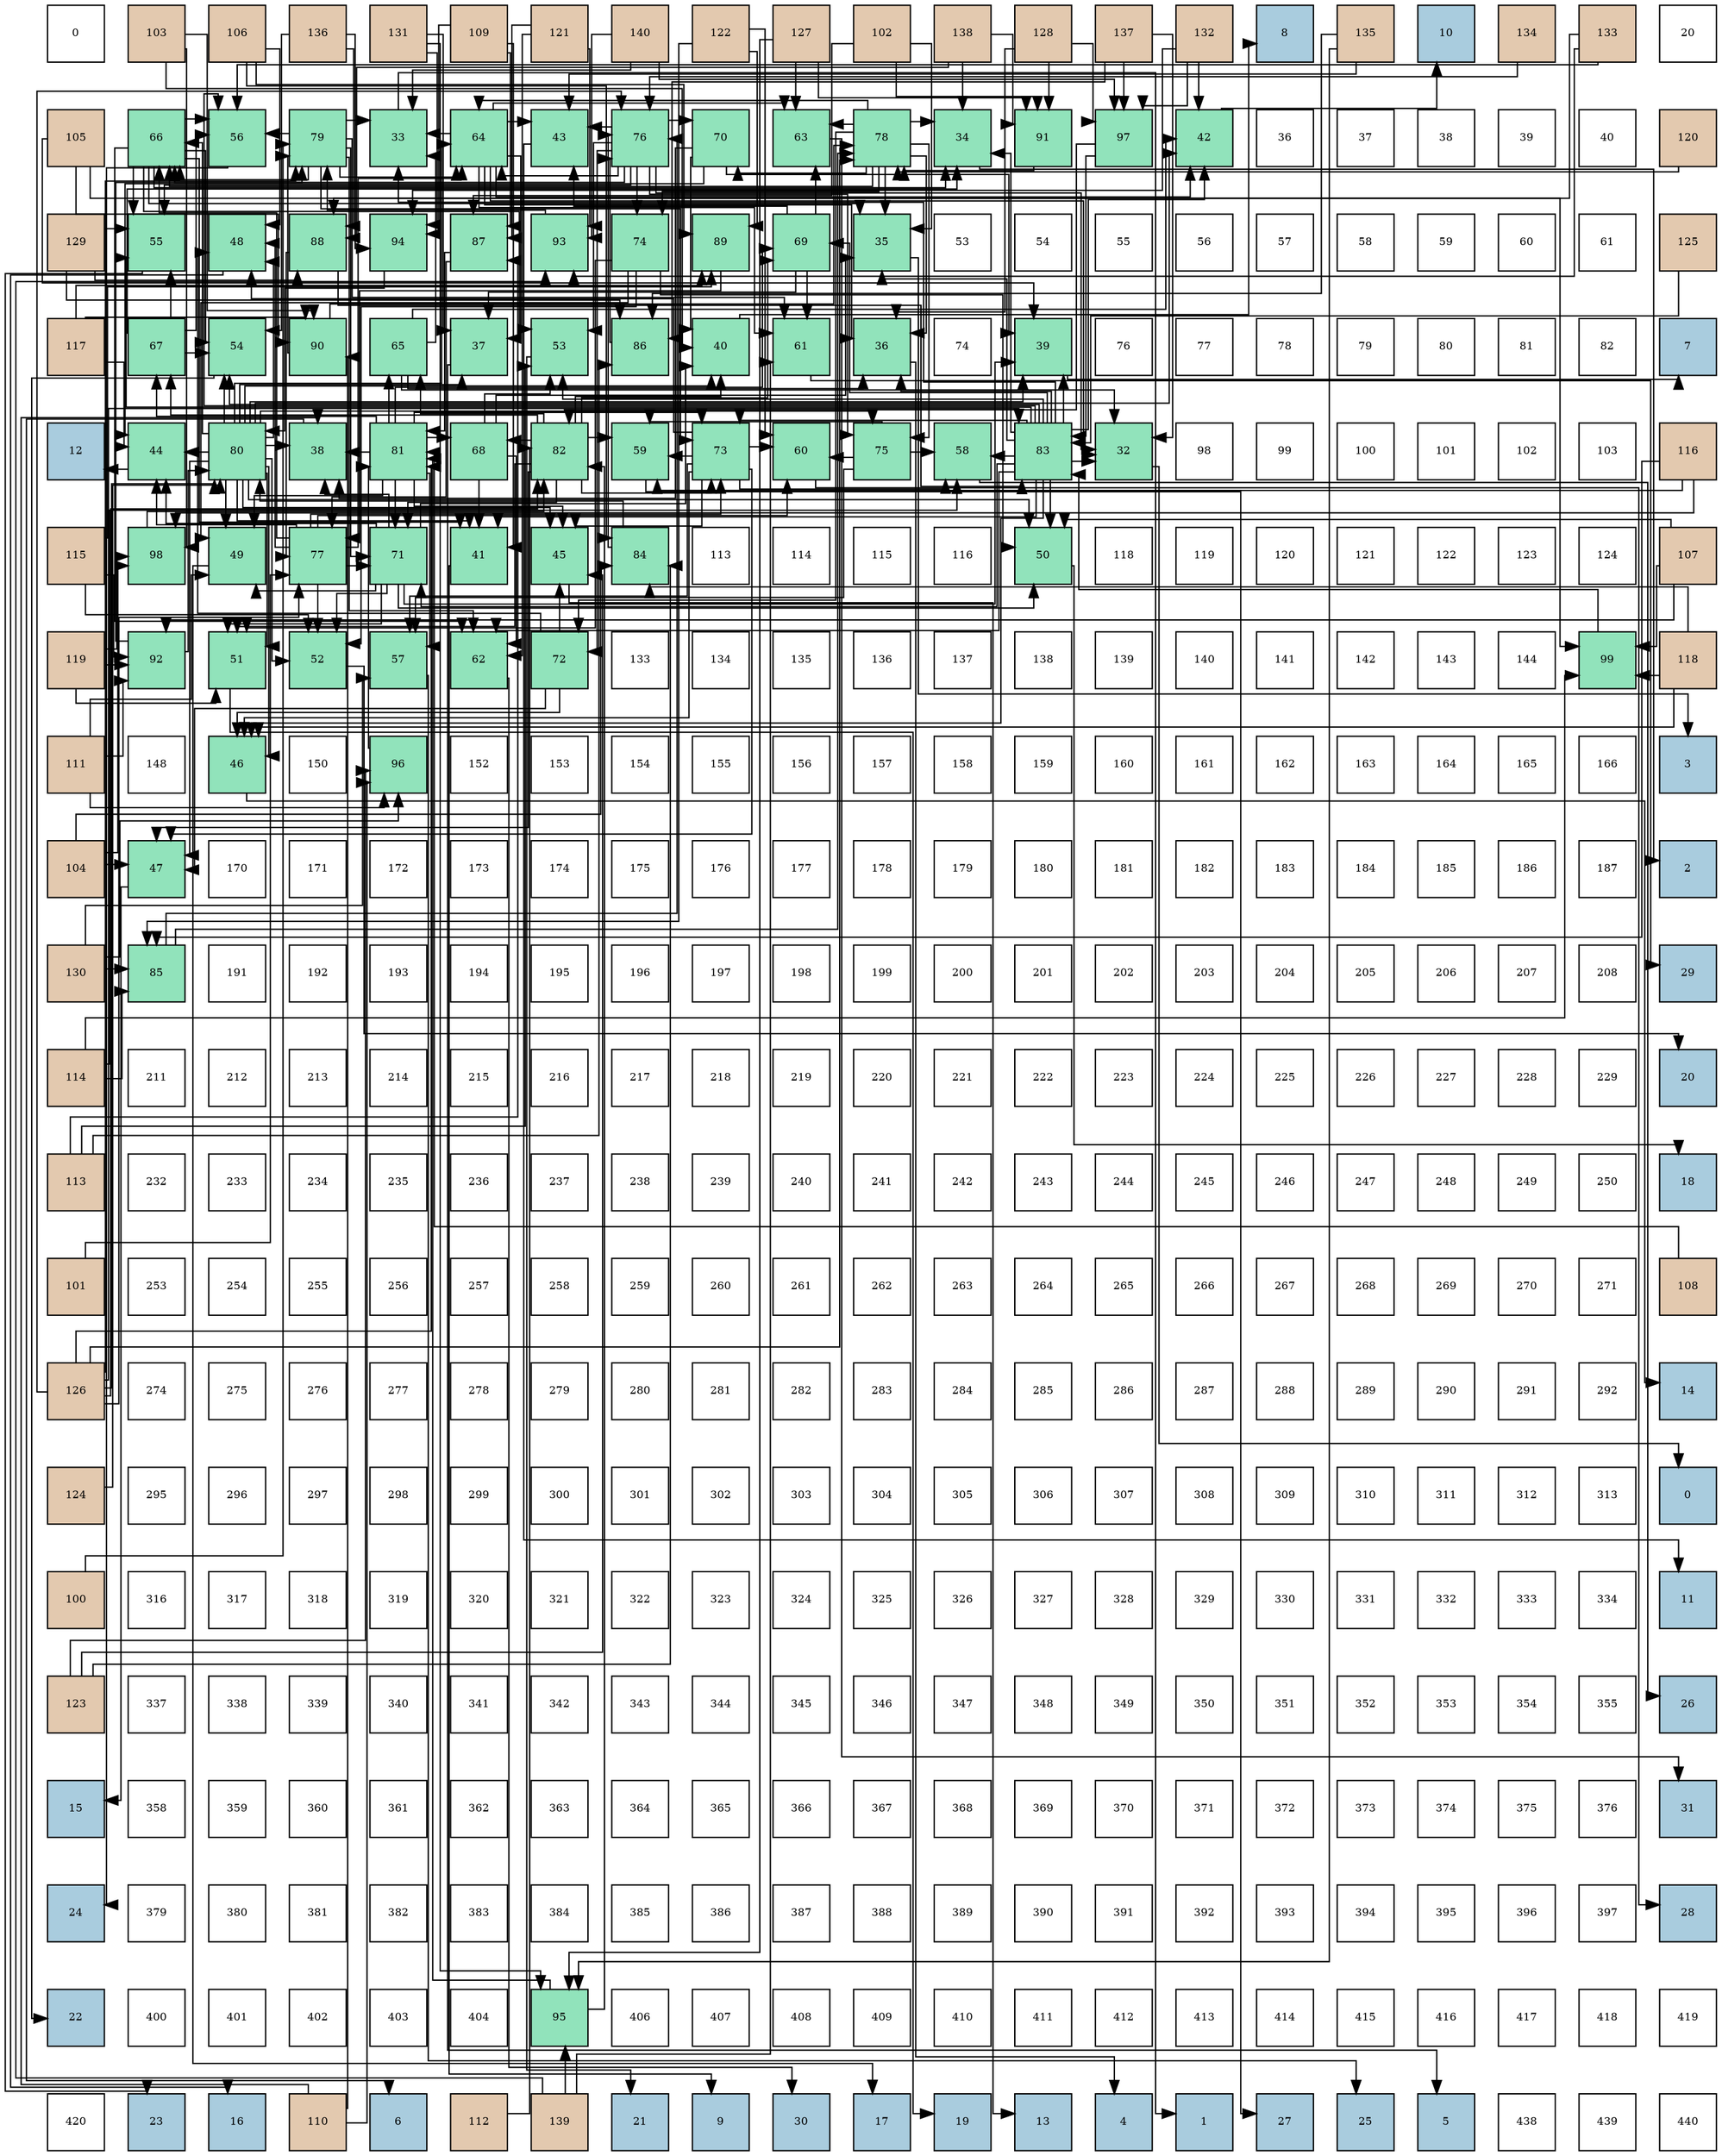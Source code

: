 digraph layout{
 rankdir=TB;
 splines=ortho;
 node [style=filled shape=square fixedsize=true width=0.6];
0[label="0", fontsize=8, fillcolor="#ffffff"];
1[label="103", fontsize=8, fillcolor="#e3c9af"];
2[label="106", fontsize=8, fillcolor="#e3c9af"];
3[label="136", fontsize=8, fillcolor="#e3c9af"];
4[label="131", fontsize=8, fillcolor="#e3c9af"];
5[label="109", fontsize=8, fillcolor="#e3c9af"];
6[label="121", fontsize=8, fillcolor="#e3c9af"];
7[label="140", fontsize=8, fillcolor="#e3c9af"];
8[label="122", fontsize=8, fillcolor="#e3c9af"];
9[label="127", fontsize=8, fillcolor="#e3c9af"];
10[label="102", fontsize=8, fillcolor="#e3c9af"];
11[label="138", fontsize=8, fillcolor="#e3c9af"];
12[label="128", fontsize=8, fillcolor="#e3c9af"];
13[label="137", fontsize=8, fillcolor="#e3c9af"];
14[label="132", fontsize=8, fillcolor="#e3c9af"];
15[label="8", fontsize=8, fillcolor="#a9ccde"];
16[label="135", fontsize=8, fillcolor="#e3c9af"];
17[label="10", fontsize=8, fillcolor="#a9ccde"];
18[label="134", fontsize=8, fillcolor="#e3c9af"];
19[label="133", fontsize=8, fillcolor="#e3c9af"];
20[label="20", fontsize=8, fillcolor="#ffffff"];
21[label="105", fontsize=8, fillcolor="#e3c9af"];
22[label="66", fontsize=8, fillcolor="#91e3bb"];
23[label="56", fontsize=8, fillcolor="#91e3bb"];
24[label="79", fontsize=8, fillcolor="#91e3bb"];
25[label="33", fontsize=8, fillcolor="#91e3bb"];
26[label="64", fontsize=8, fillcolor="#91e3bb"];
27[label="43", fontsize=8, fillcolor="#91e3bb"];
28[label="76", fontsize=8, fillcolor="#91e3bb"];
29[label="70", fontsize=8, fillcolor="#91e3bb"];
30[label="63", fontsize=8, fillcolor="#91e3bb"];
31[label="78", fontsize=8, fillcolor="#91e3bb"];
32[label="34", fontsize=8, fillcolor="#91e3bb"];
33[label="91", fontsize=8, fillcolor="#91e3bb"];
34[label="97", fontsize=8, fillcolor="#91e3bb"];
35[label="42", fontsize=8, fillcolor="#91e3bb"];
36[label="36", fontsize=8, fillcolor="#ffffff"];
37[label="37", fontsize=8, fillcolor="#ffffff"];
38[label="38", fontsize=8, fillcolor="#ffffff"];
39[label="39", fontsize=8, fillcolor="#ffffff"];
40[label="40", fontsize=8, fillcolor="#ffffff"];
41[label="120", fontsize=8, fillcolor="#e3c9af"];
42[label="129", fontsize=8, fillcolor="#e3c9af"];
43[label="55", fontsize=8, fillcolor="#91e3bb"];
44[label="48", fontsize=8, fillcolor="#91e3bb"];
45[label="88", fontsize=8, fillcolor="#91e3bb"];
46[label="94", fontsize=8, fillcolor="#91e3bb"];
47[label="87", fontsize=8, fillcolor="#91e3bb"];
48[label="93", fontsize=8, fillcolor="#91e3bb"];
49[label="74", fontsize=8, fillcolor="#91e3bb"];
50[label="89", fontsize=8, fillcolor="#91e3bb"];
51[label="69", fontsize=8, fillcolor="#91e3bb"];
52[label="35", fontsize=8, fillcolor="#91e3bb"];
53[label="53", fontsize=8, fillcolor="#ffffff"];
54[label="54", fontsize=8, fillcolor="#ffffff"];
55[label="55", fontsize=8, fillcolor="#ffffff"];
56[label="56", fontsize=8, fillcolor="#ffffff"];
57[label="57", fontsize=8, fillcolor="#ffffff"];
58[label="58", fontsize=8, fillcolor="#ffffff"];
59[label="59", fontsize=8, fillcolor="#ffffff"];
60[label="60", fontsize=8, fillcolor="#ffffff"];
61[label="61", fontsize=8, fillcolor="#ffffff"];
62[label="125", fontsize=8, fillcolor="#e3c9af"];
63[label="117", fontsize=8, fillcolor="#e3c9af"];
64[label="67", fontsize=8, fillcolor="#91e3bb"];
65[label="54", fontsize=8, fillcolor="#91e3bb"];
66[label="90", fontsize=8, fillcolor="#91e3bb"];
67[label="65", fontsize=8, fillcolor="#91e3bb"];
68[label="37", fontsize=8, fillcolor="#91e3bb"];
69[label="53", fontsize=8, fillcolor="#91e3bb"];
70[label="86", fontsize=8, fillcolor="#91e3bb"];
71[label="40", fontsize=8, fillcolor="#91e3bb"];
72[label="61", fontsize=8, fillcolor="#91e3bb"];
73[label="36", fontsize=8, fillcolor="#91e3bb"];
74[label="74", fontsize=8, fillcolor="#ffffff"];
75[label="39", fontsize=8, fillcolor="#91e3bb"];
76[label="76", fontsize=8, fillcolor="#ffffff"];
77[label="77", fontsize=8, fillcolor="#ffffff"];
78[label="78", fontsize=8, fillcolor="#ffffff"];
79[label="79", fontsize=8, fillcolor="#ffffff"];
80[label="80", fontsize=8, fillcolor="#ffffff"];
81[label="81", fontsize=8, fillcolor="#ffffff"];
82[label="82", fontsize=8, fillcolor="#ffffff"];
83[label="7", fontsize=8, fillcolor="#a9ccde"];
84[label="12", fontsize=8, fillcolor="#a9ccde"];
85[label="44", fontsize=8, fillcolor="#91e3bb"];
86[label="80", fontsize=8, fillcolor="#91e3bb"];
87[label="38", fontsize=8, fillcolor="#91e3bb"];
88[label="81", fontsize=8, fillcolor="#91e3bb"];
89[label="68", fontsize=8, fillcolor="#91e3bb"];
90[label="82", fontsize=8, fillcolor="#91e3bb"];
91[label="59", fontsize=8, fillcolor="#91e3bb"];
92[label="73", fontsize=8, fillcolor="#91e3bb"];
93[label="60", fontsize=8, fillcolor="#91e3bb"];
94[label="75", fontsize=8, fillcolor="#91e3bb"];
95[label="58", fontsize=8, fillcolor="#91e3bb"];
96[label="83", fontsize=8, fillcolor="#91e3bb"];
97[label="32", fontsize=8, fillcolor="#91e3bb"];
98[label="98", fontsize=8, fillcolor="#ffffff"];
99[label="99", fontsize=8, fillcolor="#ffffff"];
100[label="100", fontsize=8, fillcolor="#ffffff"];
101[label="101", fontsize=8, fillcolor="#ffffff"];
102[label="102", fontsize=8, fillcolor="#ffffff"];
103[label="103", fontsize=8, fillcolor="#ffffff"];
104[label="116", fontsize=8, fillcolor="#e3c9af"];
105[label="115", fontsize=8, fillcolor="#e3c9af"];
106[label="98", fontsize=8, fillcolor="#91e3bb"];
107[label="49", fontsize=8, fillcolor="#91e3bb"];
108[label="77", fontsize=8, fillcolor="#91e3bb"];
109[label="71", fontsize=8, fillcolor="#91e3bb"];
110[label="41", fontsize=8, fillcolor="#91e3bb"];
111[label="45", fontsize=8, fillcolor="#91e3bb"];
112[label="84", fontsize=8, fillcolor="#91e3bb"];
113[label="113", fontsize=8, fillcolor="#ffffff"];
114[label="114", fontsize=8, fillcolor="#ffffff"];
115[label="115", fontsize=8, fillcolor="#ffffff"];
116[label="116", fontsize=8, fillcolor="#ffffff"];
117[label="50", fontsize=8, fillcolor="#91e3bb"];
118[label="118", fontsize=8, fillcolor="#ffffff"];
119[label="119", fontsize=8, fillcolor="#ffffff"];
120[label="120", fontsize=8, fillcolor="#ffffff"];
121[label="121", fontsize=8, fillcolor="#ffffff"];
122[label="122", fontsize=8, fillcolor="#ffffff"];
123[label="123", fontsize=8, fillcolor="#ffffff"];
124[label="124", fontsize=8, fillcolor="#ffffff"];
125[label="107", fontsize=8, fillcolor="#e3c9af"];
126[label="119", fontsize=8, fillcolor="#e3c9af"];
127[label="92", fontsize=8, fillcolor="#91e3bb"];
128[label="51", fontsize=8, fillcolor="#91e3bb"];
129[label="52", fontsize=8, fillcolor="#91e3bb"];
130[label="57", fontsize=8, fillcolor="#91e3bb"];
131[label="62", fontsize=8, fillcolor="#91e3bb"];
132[label="72", fontsize=8, fillcolor="#91e3bb"];
133[label="133", fontsize=8, fillcolor="#ffffff"];
134[label="134", fontsize=8, fillcolor="#ffffff"];
135[label="135", fontsize=8, fillcolor="#ffffff"];
136[label="136", fontsize=8, fillcolor="#ffffff"];
137[label="137", fontsize=8, fillcolor="#ffffff"];
138[label="138", fontsize=8, fillcolor="#ffffff"];
139[label="139", fontsize=8, fillcolor="#ffffff"];
140[label="140", fontsize=8, fillcolor="#ffffff"];
141[label="141", fontsize=8, fillcolor="#ffffff"];
142[label="142", fontsize=8, fillcolor="#ffffff"];
143[label="143", fontsize=8, fillcolor="#ffffff"];
144[label="144", fontsize=8, fillcolor="#ffffff"];
145[label="99", fontsize=8, fillcolor="#91e3bb"];
146[label="118", fontsize=8, fillcolor="#e3c9af"];
147[label="111", fontsize=8, fillcolor="#e3c9af"];
148[label="148", fontsize=8, fillcolor="#ffffff"];
149[label="46", fontsize=8, fillcolor="#91e3bb"];
150[label="150", fontsize=8, fillcolor="#ffffff"];
151[label="96", fontsize=8, fillcolor="#91e3bb"];
152[label="152", fontsize=8, fillcolor="#ffffff"];
153[label="153", fontsize=8, fillcolor="#ffffff"];
154[label="154", fontsize=8, fillcolor="#ffffff"];
155[label="155", fontsize=8, fillcolor="#ffffff"];
156[label="156", fontsize=8, fillcolor="#ffffff"];
157[label="157", fontsize=8, fillcolor="#ffffff"];
158[label="158", fontsize=8, fillcolor="#ffffff"];
159[label="159", fontsize=8, fillcolor="#ffffff"];
160[label="160", fontsize=8, fillcolor="#ffffff"];
161[label="161", fontsize=8, fillcolor="#ffffff"];
162[label="162", fontsize=8, fillcolor="#ffffff"];
163[label="163", fontsize=8, fillcolor="#ffffff"];
164[label="164", fontsize=8, fillcolor="#ffffff"];
165[label="165", fontsize=8, fillcolor="#ffffff"];
166[label="166", fontsize=8, fillcolor="#ffffff"];
167[label="3", fontsize=8, fillcolor="#a9ccde"];
168[label="104", fontsize=8, fillcolor="#e3c9af"];
169[label="47", fontsize=8, fillcolor="#91e3bb"];
170[label="170", fontsize=8, fillcolor="#ffffff"];
171[label="171", fontsize=8, fillcolor="#ffffff"];
172[label="172", fontsize=8, fillcolor="#ffffff"];
173[label="173", fontsize=8, fillcolor="#ffffff"];
174[label="174", fontsize=8, fillcolor="#ffffff"];
175[label="175", fontsize=8, fillcolor="#ffffff"];
176[label="176", fontsize=8, fillcolor="#ffffff"];
177[label="177", fontsize=8, fillcolor="#ffffff"];
178[label="178", fontsize=8, fillcolor="#ffffff"];
179[label="179", fontsize=8, fillcolor="#ffffff"];
180[label="180", fontsize=8, fillcolor="#ffffff"];
181[label="181", fontsize=8, fillcolor="#ffffff"];
182[label="182", fontsize=8, fillcolor="#ffffff"];
183[label="183", fontsize=8, fillcolor="#ffffff"];
184[label="184", fontsize=8, fillcolor="#ffffff"];
185[label="185", fontsize=8, fillcolor="#ffffff"];
186[label="186", fontsize=8, fillcolor="#ffffff"];
187[label="187", fontsize=8, fillcolor="#ffffff"];
188[label="2", fontsize=8, fillcolor="#a9ccde"];
189[label="130", fontsize=8, fillcolor="#e3c9af"];
190[label="85", fontsize=8, fillcolor="#91e3bb"];
191[label="191", fontsize=8, fillcolor="#ffffff"];
192[label="192", fontsize=8, fillcolor="#ffffff"];
193[label="193", fontsize=8, fillcolor="#ffffff"];
194[label="194", fontsize=8, fillcolor="#ffffff"];
195[label="195", fontsize=8, fillcolor="#ffffff"];
196[label="196", fontsize=8, fillcolor="#ffffff"];
197[label="197", fontsize=8, fillcolor="#ffffff"];
198[label="198", fontsize=8, fillcolor="#ffffff"];
199[label="199", fontsize=8, fillcolor="#ffffff"];
200[label="200", fontsize=8, fillcolor="#ffffff"];
201[label="201", fontsize=8, fillcolor="#ffffff"];
202[label="202", fontsize=8, fillcolor="#ffffff"];
203[label="203", fontsize=8, fillcolor="#ffffff"];
204[label="204", fontsize=8, fillcolor="#ffffff"];
205[label="205", fontsize=8, fillcolor="#ffffff"];
206[label="206", fontsize=8, fillcolor="#ffffff"];
207[label="207", fontsize=8, fillcolor="#ffffff"];
208[label="208", fontsize=8, fillcolor="#ffffff"];
209[label="29", fontsize=8, fillcolor="#a9ccde"];
210[label="114", fontsize=8, fillcolor="#e3c9af"];
211[label="211", fontsize=8, fillcolor="#ffffff"];
212[label="212", fontsize=8, fillcolor="#ffffff"];
213[label="213", fontsize=8, fillcolor="#ffffff"];
214[label="214", fontsize=8, fillcolor="#ffffff"];
215[label="215", fontsize=8, fillcolor="#ffffff"];
216[label="216", fontsize=8, fillcolor="#ffffff"];
217[label="217", fontsize=8, fillcolor="#ffffff"];
218[label="218", fontsize=8, fillcolor="#ffffff"];
219[label="219", fontsize=8, fillcolor="#ffffff"];
220[label="220", fontsize=8, fillcolor="#ffffff"];
221[label="221", fontsize=8, fillcolor="#ffffff"];
222[label="222", fontsize=8, fillcolor="#ffffff"];
223[label="223", fontsize=8, fillcolor="#ffffff"];
224[label="224", fontsize=8, fillcolor="#ffffff"];
225[label="225", fontsize=8, fillcolor="#ffffff"];
226[label="226", fontsize=8, fillcolor="#ffffff"];
227[label="227", fontsize=8, fillcolor="#ffffff"];
228[label="228", fontsize=8, fillcolor="#ffffff"];
229[label="229", fontsize=8, fillcolor="#ffffff"];
230[label="20", fontsize=8, fillcolor="#a9ccde"];
231[label="113", fontsize=8, fillcolor="#e3c9af"];
232[label="232", fontsize=8, fillcolor="#ffffff"];
233[label="233", fontsize=8, fillcolor="#ffffff"];
234[label="234", fontsize=8, fillcolor="#ffffff"];
235[label="235", fontsize=8, fillcolor="#ffffff"];
236[label="236", fontsize=8, fillcolor="#ffffff"];
237[label="237", fontsize=8, fillcolor="#ffffff"];
238[label="238", fontsize=8, fillcolor="#ffffff"];
239[label="239", fontsize=8, fillcolor="#ffffff"];
240[label="240", fontsize=8, fillcolor="#ffffff"];
241[label="241", fontsize=8, fillcolor="#ffffff"];
242[label="242", fontsize=8, fillcolor="#ffffff"];
243[label="243", fontsize=8, fillcolor="#ffffff"];
244[label="244", fontsize=8, fillcolor="#ffffff"];
245[label="245", fontsize=8, fillcolor="#ffffff"];
246[label="246", fontsize=8, fillcolor="#ffffff"];
247[label="247", fontsize=8, fillcolor="#ffffff"];
248[label="248", fontsize=8, fillcolor="#ffffff"];
249[label="249", fontsize=8, fillcolor="#ffffff"];
250[label="250", fontsize=8, fillcolor="#ffffff"];
251[label="18", fontsize=8, fillcolor="#a9ccde"];
252[label="101", fontsize=8, fillcolor="#e3c9af"];
253[label="253", fontsize=8, fillcolor="#ffffff"];
254[label="254", fontsize=8, fillcolor="#ffffff"];
255[label="255", fontsize=8, fillcolor="#ffffff"];
256[label="256", fontsize=8, fillcolor="#ffffff"];
257[label="257", fontsize=8, fillcolor="#ffffff"];
258[label="258", fontsize=8, fillcolor="#ffffff"];
259[label="259", fontsize=8, fillcolor="#ffffff"];
260[label="260", fontsize=8, fillcolor="#ffffff"];
261[label="261", fontsize=8, fillcolor="#ffffff"];
262[label="262", fontsize=8, fillcolor="#ffffff"];
263[label="263", fontsize=8, fillcolor="#ffffff"];
264[label="264", fontsize=8, fillcolor="#ffffff"];
265[label="265", fontsize=8, fillcolor="#ffffff"];
266[label="266", fontsize=8, fillcolor="#ffffff"];
267[label="267", fontsize=8, fillcolor="#ffffff"];
268[label="268", fontsize=8, fillcolor="#ffffff"];
269[label="269", fontsize=8, fillcolor="#ffffff"];
270[label="270", fontsize=8, fillcolor="#ffffff"];
271[label="271", fontsize=8, fillcolor="#ffffff"];
272[label="108", fontsize=8, fillcolor="#e3c9af"];
273[label="126", fontsize=8, fillcolor="#e3c9af"];
274[label="274", fontsize=8, fillcolor="#ffffff"];
275[label="275", fontsize=8, fillcolor="#ffffff"];
276[label="276", fontsize=8, fillcolor="#ffffff"];
277[label="277", fontsize=8, fillcolor="#ffffff"];
278[label="278", fontsize=8, fillcolor="#ffffff"];
279[label="279", fontsize=8, fillcolor="#ffffff"];
280[label="280", fontsize=8, fillcolor="#ffffff"];
281[label="281", fontsize=8, fillcolor="#ffffff"];
282[label="282", fontsize=8, fillcolor="#ffffff"];
283[label="283", fontsize=8, fillcolor="#ffffff"];
284[label="284", fontsize=8, fillcolor="#ffffff"];
285[label="285", fontsize=8, fillcolor="#ffffff"];
286[label="286", fontsize=8, fillcolor="#ffffff"];
287[label="287", fontsize=8, fillcolor="#ffffff"];
288[label="288", fontsize=8, fillcolor="#ffffff"];
289[label="289", fontsize=8, fillcolor="#ffffff"];
290[label="290", fontsize=8, fillcolor="#ffffff"];
291[label="291", fontsize=8, fillcolor="#ffffff"];
292[label="292", fontsize=8, fillcolor="#ffffff"];
293[label="14", fontsize=8, fillcolor="#a9ccde"];
294[label="124", fontsize=8, fillcolor="#e3c9af"];
295[label="295", fontsize=8, fillcolor="#ffffff"];
296[label="296", fontsize=8, fillcolor="#ffffff"];
297[label="297", fontsize=8, fillcolor="#ffffff"];
298[label="298", fontsize=8, fillcolor="#ffffff"];
299[label="299", fontsize=8, fillcolor="#ffffff"];
300[label="300", fontsize=8, fillcolor="#ffffff"];
301[label="301", fontsize=8, fillcolor="#ffffff"];
302[label="302", fontsize=8, fillcolor="#ffffff"];
303[label="303", fontsize=8, fillcolor="#ffffff"];
304[label="304", fontsize=8, fillcolor="#ffffff"];
305[label="305", fontsize=8, fillcolor="#ffffff"];
306[label="306", fontsize=8, fillcolor="#ffffff"];
307[label="307", fontsize=8, fillcolor="#ffffff"];
308[label="308", fontsize=8, fillcolor="#ffffff"];
309[label="309", fontsize=8, fillcolor="#ffffff"];
310[label="310", fontsize=8, fillcolor="#ffffff"];
311[label="311", fontsize=8, fillcolor="#ffffff"];
312[label="312", fontsize=8, fillcolor="#ffffff"];
313[label="313", fontsize=8, fillcolor="#ffffff"];
314[label="0", fontsize=8, fillcolor="#a9ccde"];
315[label="100", fontsize=8, fillcolor="#e3c9af"];
316[label="316", fontsize=8, fillcolor="#ffffff"];
317[label="317", fontsize=8, fillcolor="#ffffff"];
318[label="318", fontsize=8, fillcolor="#ffffff"];
319[label="319", fontsize=8, fillcolor="#ffffff"];
320[label="320", fontsize=8, fillcolor="#ffffff"];
321[label="321", fontsize=8, fillcolor="#ffffff"];
322[label="322", fontsize=8, fillcolor="#ffffff"];
323[label="323", fontsize=8, fillcolor="#ffffff"];
324[label="324", fontsize=8, fillcolor="#ffffff"];
325[label="325", fontsize=8, fillcolor="#ffffff"];
326[label="326", fontsize=8, fillcolor="#ffffff"];
327[label="327", fontsize=8, fillcolor="#ffffff"];
328[label="328", fontsize=8, fillcolor="#ffffff"];
329[label="329", fontsize=8, fillcolor="#ffffff"];
330[label="330", fontsize=8, fillcolor="#ffffff"];
331[label="331", fontsize=8, fillcolor="#ffffff"];
332[label="332", fontsize=8, fillcolor="#ffffff"];
333[label="333", fontsize=8, fillcolor="#ffffff"];
334[label="334", fontsize=8, fillcolor="#ffffff"];
335[label="11", fontsize=8, fillcolor="#a9ccde"];
336[label="123", fontsize=8, fillcolor="#e3c9af"];
337[label="337", fontsize=8, fillcolor="#ffffff"];
338[label="338", fontsize=8, fillcolor="#ffffff"];
339[label="339", fontsize=8, fillcolor="#ffffff"];
340[label="340", fontsize=8, fillcolor="#ffffff"];
341[label="341", fontsize=8, fillcolor="#ffffff"];
342[label="342", fontsize=8, fillcolor="#ffffff"];
343[label="343", fontsize=8, fillcolor="#ffffff"];
344[label="344", fontsize=8, fillcolor="#ffffff"];
345[label="345", fontsize=8, fillcolor="#ffffff"];
346[label="346", fontsize=8, fillcolor="#ffffff"];
347[label="347", fontsize=8, fillcolor="#ffffff"];
348[label="348", fontsize=8, fillcolor="#ffffff"];
349[label="349", fontsize=8, fillcolor="#ffffff"];
350[label="350", fontsize=8, fillcolor="#ffffff"];
351[label="351", fontsize=8, fillcolor="#ffffff"];
352[label="352", fontsize=8, fillcolor="#ffffff"];
353[label="353", fontsize=8, fillcolor="#ffffff"];
354[label="354", fontsize=8, fillcolor="#ffffff"];
355[label="355", fontsize=8, fillcolor="#ffffff"];
356[label="26", fontsize=8, fillcolor="#a9ccde"];
357[label="15", fontsize=8, fillcolor="#a9ccde"];
358[label="358", fontsize=8, fillcolor="#ffffff"];
359[label="359", fontsize=8, fillcolor="#ffffff"];
360[label="360", fontsize=8, fillcolor="#ffffff"];
361[label="361", fontsize=8, fillcolor="#ffffff"];
362[label="362", fontsize=8, fillcolor="#ffffff"];
363[label="363", fontsize=8, fillcolor="#ffffff"];
364[label="364", fontsize=8, fillcolor="#ffffff"];
365[label="365", fontsize=8, fillcolor="#ffffff"];
366[label="366", fontsize=8, fillcolor="#ffffff"];
367[label="367", fontsize=8, fillcolor="#ffffff"];
368[label="368", fontsize=8, fillcolor="#ffffff"];
369[label="369", fontsize=8, fillcolor="#ffffff"];
370[label="370", fontsize=8, fillcolor="#ffffff"];
371[label="371", fontsize=8, fillcolor="#ffffff"];
372[label="372", fontsize=8, fillcolor="#ffffff"];
373[label="373", fontsize=8, fillcolor="#ffffff"];
374[label="374", fontsize=8, fillcolor="#ffffff"];
375[label="375", fontsize=8, fillcolor="#ffffff"];
376[label="376", fontsize=8, fillcolor="#ffffff"];
377[label="31", fontsize=8, fillcolor="#a9ccde"];
378[label="24", fontsize=8, fillcolor="#a9ccde"];
379[label="379", fontsize=8, fillcolor="#ffffff"];
380[label="380", fontsize=8, fillcolor="#ffffff"];
381[label="381", fontsize=8, fillcolor="#ffffff"];
382[label="382", fontsize=8, fillcolor="#ffffff"];
383[label="383", fontsize=8, fillcolor="#ffffff"];
384[label="384", fontsize=8, fillcolor="#ffffff"];
385[label="385", fontsize=8, fillcolor="#ffffff"];
386[label="386", fontsize=8, fillcolor="#ffffff"];
387[label="387", fontsize=8, fillcolor="#ffffff"];
388[label="388", fontsize=8, fillcolor="#ffffff"];
389[label="389", fontsize=8, fillcolor="#ffffff"];
390[label="390", fontsize=8, fillcolor="#ffffff"];
391[label="391", fontsize=8, fillcolor="#ffffff"];
392[label="392", fontsize=8, fillcolor="#ffffff"];
393[label="393", fontsize=8, fillcolor="#ffffff"];
394[label="394", fontsize=8, fillcolor="#ffffff"];
395[label="395", fontsize=8, fillcolor="#ffffff"];
396[label="396", fontsize=8, fillcolor="#ffffff"];
397[label="397", fontsize=8, fillcolor="#ffffff"];
398[label="28", fontsize=8, fillcolor="#a9ccde"];
399[label="22", fontsize=8, fillcolor="#a9ccde"];
400[label="400", fontsize=8, fillcolor="#ffffff"];
401[label="401", fontsize=8, fillcolor="#ffffff"];
402[label="402", fontsize=8, fillcolor="#ffffff"];
403[label="403", fontsize=8, fillcolor="#ffffff"];
404[label="404", fontsize=8, fillcolor="#ffffff"];
405[label="95", fontsize=8, fillcolor="#91e3bb"];
406[label="406", fontsize=8, fillcolor="#ffffff"];
407[label="407", fontsize=8, fillcolor="#ffffff"];
408[label="408", fontsize=8, fillcolor="#ffffff"];
409[label="409", fontsize=8, fillcolor="#ffffff"];
410[label="410", fontsize=8, fillcolor="#ffffff"];
411[label="411", fontsize=8, fillcolor="#ffffff"];
412[label="412", fontsize=8, fillcolor="#ffffff"];
413[label="413", fontsize=8, fillcolor="#ffffff"];
414[label="414", fontsize=8, fillcolor="#ffffff"];
415[label="415", fontsize=8, fillcolor="#ffffff"];
416[label="416", fontsize=8, fillcolor="#ffffff"];
417[label="417", fontsize=8, fillcolor="#ffffff"];
418[label="418", fontsize=8, fillcolor="#ffffff"];
419[label="419", fontsize=8, fillcolor="#ffffff"];
420[label="420", fontsize=8, fillcolor="#ffffff"];
421[label="23", fontsize=8, fillcolor="#a9ccde"];
422[label="16", fontsize=8, fillcolor="#a9ccde"];
423[label="110", fontsize=8, fillcolor="#e3c9af"];
424[label="6", fontsize=8, fillcolor="#a9ccde"];
425[label="112", fontsize=8, fillcolor="#e3c9af"];
426[label="139", fontsize=8, fillcolor="#e3c9af"];
427[label="21", fontsize=8, fillcolor="#a9ccde"];
428[label="9", fontsize=8, fillcolor="#a9ccde"];
429[label="30", fontsize=8, fillcolor="#a9ccde"];
430[label="17", fontsize=8, fillcolor="#a9ccde"];
431[label="19", fontsize=8, fillcolor="#a9ccde"];
432[label="13", fontsize=8, fillcolor="#a9ccde"];
433[label="4", fontsize=8, fillcolor="#a9ccde"];
434[label="1", fontsize=8, fillcolor="#a9ccde"];
435[label="27", fontsize=8, fillcolor="#a9ccde"];
436[label="25", fontsize=8, fillcolor="#a9ccde"];
437[label="5", fontsize=8, fillcolor="#a9ccde"];
438[label="438", fontsize=8, fillcolor="#ffffff"];
439[label="439", fontsize=8, fillcolor="#ffffff"];
440[label="440", fontsize=8, fillcolor="#ffffff"];
edge [constraint=false, style=vis];97 -> 314;
25 -> 434;
32 -> 188;
52 -> 167;
73 -> 433;
68 -> 437;
87 -> 424;
75 -> 83;
71 -> 15;
110 -> 428;
35 -> 17;
27 -> 335;
85 -> 84;
111 -> 432;
149 -> 293;
169 -> 357;
44 -> 422;
107 -> 430;
117 -> 251;
128 -> 431;
129 -> 230;
69 -> 427;
65 -> 399;
43 -> 421;
23 -> 378;
130 -> 436;
95 -> 356;
91 -> 435;
93 -> 398;
72 -> 209;
131 -> 429;
30 -> 377;
26 -> 97;
26 -> 25;
26 -> 73;
26 -> 68;
26 -> 35;
26 -> 27;
26 -> 72;
26 -> 30;
67 -> 97;
67 -> 25;
67 -> 73;
67 -> 35;
22 -> 32;
22 -> 52;
22 -> 110;
22 -> 69;
22 -> 65;
22 -> 43;
22 -> 23;
22 -> 131;
64 -> 32;
64 -> 65;
64 -> 43;
64 -> 23;
89 -> 52;
89 -> 110;
89 -> 69;
89 -> 131;
51 -> 68;
51 -> 27;
51 -> 72;
51 -> 30;
29 -> 87;
29 -> 75;
29 -> 71;
29 -> 85;
109 -> 87;
109 -> 75;
109 -> 71;
109 -> 85;
109 -> 107;
109 -> 117;
109 -> 128;
109 -> 129;
132 -> 111;
132 -> 149;
132 -> 169;
132 -> 44;
92 -> 111;
92 -> 149;
92 -> 169;
92 -> 44;
92 -> 130;
92 -> 95;
92 -> 91;
92 -> 93;
49 -> 107;
49 -> 117;
49 -> 128;
49 -> 129;
94 -> 130;
94 -> 95;
94 -> 91;
94 -> 93;
28 -> 97;
28 -> 27;
28 -> 69;
28 -> 43;
28 -> 26;
28 -> 22;
28 -> 29;
28 -> 132;
28 -> 49;
28 -> 94;
108 -> 85;
108 -> 44;
108 -> 129;
108 -> 93;
108 -> 26;
108 -> 22;
108 -> 109;
108 -> 92;
31 -> 32;
31 -> 52;
31 -> 73;
31 -> 30;
31 -> 26;
31 -> 22;
31 -> 29;
31 -> 132;
31 -> 49;
31 -> 94;
24 -> 25;
24 -> 23;
24 -> 72;
24 -> 131;
24 -> 26;
24 -> 22;
24 -> 109;
24 -> 92;
86 -> 68;
86 -> 87;
86 -> 75;
86 -> 71;
86 -> 110;
86 -> 35;
86 -> 85;
86 -> 111;
86 -> 149;
86 -> 169;
86 -> 44;
86 -> 107;
86 -> 117;
86 -> 128;
86 -> 129;
86 -> 65;
86 -> 26;
86 -> 22;
86 -> 94;
88 -> 87;
88 -> 111;
88 -> 107;
88 -> 130;
88 -> 67;
88 -> 64;
88 -> 89;
88 -> 51;
88 -> 109;
88 -> 92;
90 -> 71;
90 -> 169;
90 -> 128;
90 -> 91;
90 -> 67;
90 -> 64;
90 -> 89;
90 -> 51;
90 -> 109;
90 -> 92;
96 -> 97;
96 -> 25;
96 -> 32;
96 -> 52;
96 -> 73;
96 -> 75;
96 -> 110;
96 -> 35;
96 -> 149;
96 -> 117;
96 -> 69;
96 -> 65;
96 -> 43;
96 -> 23;
96 -> 95;
96 -> 131;
96 -> 51;
96 -> 109;
96 -> 92;
112 -> 28;
112 -> 86;
190 -> 28;
190 -> 31;
70 -> 28;
47 -> 108;
47 -> 88;
45 -> 108;
45 -> 96;
50 -> 108;
66 -> 31;
66 -> 24;
33 -> 31;
127 -> 24;
127 -> 86;
48 -> 24;
46 -> 86;
405 -> 88;
405 -> 90;
151 -> 88;
34 -> 90;
34 -> 96;
106 -> 90;
145 -> 96;
315 -> 24;
252 -> 108;
10 -> 52;
10 -> 47;
10 -> 33;
1 -> 71;
1 -> 66;
1 -> 106;
168 -> 169;
168 -> 112;
168 -> 106;
21 -> 75;
21 -> 66;
21 -> 145;
2 -> 44;
2 -> 112;
2 -> 50;
125 -> 117;
125 -> 127;
125 -> 145;
272 -> 88;
5 -> 110;
5 -> 47;
5 -> 46;
423 -> 87;
423 -> 66;
423 -> 151;
147 -> 107;
147 -> 127;
147 -> 151;
425 -> 90;
231 -> 69;
231 -> 70;
231 -> 47;
210 -> 95;
210 -> 190;
210 -> 145;
105 -> 129;
105 -> 50;
105 -> 127;
104 -> 91;
104 -> 190;
104 -> 106;
63 -> 85;
63 -> 50;
63 -> 66;
146 -> 149;
146 -> 112;
146 -> 145;
126 -> 128;
126 -> 127;
126 -> 106;
41 -> 31;
6 -> 131;
6 -> 47;
6 -> 48;
8 -> 93;
8 -> 190;
8 -> 50;
336 -> 111;
336 -> 112;
336 -> 151;
294 -> 86;
62 -> 96;
273 -> 28;
273 -> 108;
273 -> 31;
273 -> 24;
273 -> 86;
273 -> 88;
273 -> 90;
273 -> 96;
9 -> 30;
9 -> 33;
9 -> 405;
12 -> 73;
12 -> 33;
12 -> 34;
42 -> 43;
42 -> 70;
42 -> 45;
189 -> 130;
189 -> 190;
189 -> 151;
4 -> 68;
4 -> 46;
4 -> 405;
14 -> 35;
14 -> 46;
14 -> 34;
19 -> 23;
19 -> 45;
19 -> 48;
18 -> 28;
16 -> 27;
16 -> 70;
16 -> 405;
3 -> 65;
3 -> 45;
3 -> 46;
13 -> 97;
13 -> 70;
13 -> 34;
11 -> 32;
11 -> 45;
11 -> 33;
426 -> 72;
426 -> 48;
426 -> 405;
7 -> 25;
7 -> 48;
7 -> 34;
edge [constraint=true, style=invis];
0 -> 21 -> 42 -> 63 -> 84 -> 105 -> 126 -> 147 -> 168 -> 189 -> 210 -> 231 -> 252 -> 273 -> 294 -> 315 -> 336 -> 357 -> 378 -> 399 -> 420;
1 -> 22 -> 43 -> 64 -> 85 -> 106 -> 127 -> 148 -> 169 -> 190 -> 211 -> 232 -> 253 -> 274 -> 295 -> 316 -> 337 -> 358 -> 379 -> 400 -> 421;
2 -> 23 -> 44 -> 65 -> 86 -> 107 -> 128 -> 149 -> 170 -> 191 -> 212 -> 233 -> 254 -> 275 -> 296 -> 317 -> 338 -> 359 -> 380 -> 401 -> 422;
3 -> 24 -> 45 -> 66 -> 87 -> 108 -> 129 -> 150 -> 171 -> 192 -> 213 -> 234 -> 255 -> 276 -> 297 -> 318 -> 339 -> 360 -> 381 -> 402 -> 423;
4 -> 25 -> 46 -> 67 -> 88 -> 109 -> 130 -> 151 -> 172 -> 193 -> 214 -> 235 -> 256 -> 277 -> 298 -> 319 -> 340 -> 361 -> 382 -> 403 -> 424;
5 -> 26 -> 47 -> 68 -> 89 -> 110 -> 131 -> 152 -> 173 -> 194 -> 215 -> 236 -> 257 -> 278 -> 299 -> 320 -> 341 -> 362 -> 383 -> 404 -> 425;
6 -> 27 -> 48 -> 69 -> 90 -> 111 -> 132 -> 153 -> 174 -> 195 -> 216 -> 237 -> 258 -> 279 -> 300 -> 321 -> 342 -> 363 -> 384 -> 405 -> 426;
7 -> 28 -> 49 -> 70 -> 91 -> 112 -> 133 -> 154 -> 175 -> 196 -> 217 -> 238 -> 259 -> 280 -> 301 -> 322 -> 343 -> 364 -> 385 -> 406 -> 427;
8 -> 29 -> 50 -> 71 -> 92 -> 113 -> 134 -> 155 -> 176 -> 197 -> 218 -> 239 -> 260 -> 281 -> 302 -> 323 -> 344 -> 365 -> 386 -> 407 -> 428;
9 -> 30 -> 51 -> 72 -> 93 -> 114 -> 135 -> 156 -> 177 -> 198 -> 219 -> 240 -> 261 -> 282 -> 303 -> 324 -> 345 -> 366 -> 387 -> 408 -> 429;
10 -> 31 -> 52 -> 73 -> 94 -> 115 -> 136 -> 157 -> 178 -> 199 -> 220 -> 241 -> 262 -> 283 -> 304 -> 325 -> 346 -> 367 -> 388 -> 409 -> 430;
11 -> 32 -> 53 -> 74 -> 95 -> 116 -> 137 -> 158 -> 179 -> 200 -> 221 -> 242 -> 263 -> 284 -> 305 -> 326 -> 347 -> 368 -> 389 -> 410 -> 431;
12 -> 33 -> 54 -> 75 -> 96 -> 117 -> 138 -> 159 -> 180 -> 201 -> 222 -> 243 -> 264 -> 285 -> 306 -> 327 -> 348 -> 369 -> 390 -> 411 -> 432;
13 -> 34 -> 55 -> 76 -> 97 -> 118 -> 139 -> 160 -> 181 -> 202 -> 223 -> 244 -> 265 -> 286 -> 307 -> 328 -> 349 -> 370 -> 391 -> 412 -> 433;
14 -> 35 -> 56 -> 77 -> 98 -> 119 -> 140 -> 161 -> 182 -> 203 -> 224 -> 245 -> 266 -> 287 -> 308 -> 329 -> 350 -> 371 -> 392 -> 413 -> 434;
15 -> 36 -> 57 -> 78 -> 99 -> 120 -> 141 -> 162 -> 183 -> 204 -> 225 -> 246 -> 267 -> 288 -> 309 -> 330 -> 351 -> 372 -> 393 -> 414 -> 435;
16 -> 37 -> 58 -> 79 -> 100 -> 121 -> 142 -> 163 -> 184 -> 205 -> 226 -> 247 -> 268 -> 289 -> 310 -> 331 -> 352 -> 373 -> 394 -> 415 -> 436;
17 -> 38 -> 59 -> 80 -> 101 -> 122 -> 143 -> 164 -> 185 -> 206 -> 227 -> 248 -> 269 -> 290 -> 311 -> 332 -> 353 -> 374 -> 395 -> 416 -> 437;
18 -> 39 -> 60 -> 81 -> 102 -> 123 -> 144 -> 165 -> 186 -> 207 -> 228 -> 249 -> 270 -> 291 -> 312 -> 333 -> 354 -> 375 -> 396 -> 417 -> 438;
19 -> 40 -> 61 -> 82 -> 103 -> 124 -> 145 -> 166 -> 187 -> 208 -> 229 -> 250 -> 271 -> 292 -> 313 -> 334 -> 355 -> 376 -> 397 -> 418 -> 439;
20 -> 41 -> 62 -> 83 -> 104 -> 125 -> 146 -> 167 -> 188 -> 209 -> 230 -> 251 -> 272 -> 293 -> 314 -> 335 -> 356 -> 377 -> 398 -> 419 -> 440;
rank = same {0 -> 1 -> 2 -> 3 -> 4 -> 5 -> 6 -> 7 -> 8 -> 9 -> 10 -> 11 -> 12 -> 13 -> 14 -> 15 -> 16 -> 17 -> 18 -> 19 -> 20};
rank = same {21 -> 22 -> 23 -> 24 -> 25 -> 26 -> 27 -> 28 -> 29 -> 30 -> 31 -> 32 -> 33 -> 34 -> 35 -> 36 -> 37 -> 38 -> 39 -> 40 -> 41};
rank = same {42 -> 43 -> 44 -> 45 -> 46 -> 47 -> 48 -> 49 -> 50 -> 51 -> 52 -> 53 -> 54 -> 55 -> 56 -> 57 -> 58 -> 59 -> 60 -> 61 -> 62};
rank = same {63 -> 64 -> 65 -> 66 -> 67 -> 68 -> 69 -> 70 -> 71 -> 72 -> 73 -> 74 -> 75 -> 76 -> 77 -> 78 -> 79 -> 80 -> 81 -> 82 -> 83};
rank = same {84 -> 85 -> 86 -> 87 -> 88 -> 89 -> 90 -> 91 -> 92 -> 93 -> 94 -> 95 -> 96 -> 97 -> 98 -> 99 -> 100 -> 101 -> 102 -> 103 -> 104};
rank = same {105 -> 106 -> 107 -> 108 -> 109 -> 110 -> 111 -> 112 -> 113 -> 114 -> 115 -> 116 -> 117 -> 118 -> 119 -> 120 -> 121 -> 122 -> 123 -> 124 -> 125};
rank = same {126 -> 127 -> 128 -> 129 -> 130 -> 131 -> 132 -> 133 -> 134 -> 135 -> 136 -> 137 -> 138 -> 139 -> 140 -> 141 -> 142 -> 143 -> 144 -> 145 -> 146};
rank = same {147 -> 148 -> 149 -> 150 -> 151 -> 152 -> 153 -> 154 -> 155 -> 156 -> 157 -> 158 -> 159 -> 160 -> 161 -> 162 -> 163 -> 164 -> 165 -> 166 -> 167};
rank = same {168 -> 169 -> 170 -> 171 -> 172 -> 173 -> 174 -> 175 -> 176 -> 177 -> 178 -> 179 -> 180 -> 181 -> 182 -> 183 -> 184 -> 185 -> 186 -> 187 -> 188};
rank = same {189 -> 190 -> 191 -> 192 -> 193 -> 194 -> 195 -> 196 -> 197 -> 198 -> 199 -> 200 -> 201 -> 202 -> 203 -> 204 -> 205 -> 206 -> 207 -> 208 -> 209};
rank = same {210 -> 211 -> 212 -> 213 -> 214 -> 215 -> 216 -> 217 -> 218 -> 219 -> 220 -> 221 -> 222 -> 223 -> 224 -> 225 -> 226 -> 227 -> 228 -> 229 -> 230};
rank = same {231 -> 232 -> 233 -> 234 -> 235 -> 236 -> 237 -> 238 -> 239 -> 240 -> 241 -> 242 -> 243 -> 244 -> 245 -> 246 -> 247 -> 248 -> 249 -> 250 -> 251};
rank = same {252 -> 253 -> 254 -> 255 -> 256 -> 257 -> 258 -> 259 -> 260 -> 261 -> 262 -> 263 -> 264 -> 265 -> 266 -> 267 -> 268 -> 269 -> 270 -> 271 -> 272};
rank = same {273 -> 274 -> 275 -> 276 -> 277 -> 278 -> 279 -> 280 -> 281 -> 282 -> 283 -> 284 -> 285 -> 286 -> 287 -> 288 -> 289 -> 290 -> 291 -> 292 -> 293};
rank = same {294 -> 295 -> 296 -> 297 -> 298 -> 299 -> 300 -> 301 -> 302 -> 303 -> 304 -> 305 -> 306 -> 307 -> 308 -> 309 -> 310 -> 311 -> 312 -> 313 -> 314};
rank = same {315 -> 316 -> 317 -> 318 -> 319 -> 320 -> 321 -> 322 -> 323 -> 324 -> 325 -> 326 -> 327 -> 328 -> 329 -> 330 -> 331 -> 332 -> 333 -> 334 -> 335};
rank = same {336 -> 337 -> 338 -> 339 -> 340 -> 341 -> 342 -> 343 -> 344 -> 345 -> 346 -> 347 -> 348 -> 349 -> 350 -> 351 -> 352 -> 353 -> 354 -> 355 -> 356};
rank = same {357 -> 358 -> 359 -> 360 -> 361 -> 362 -> 363 -> 364 -> 365 -> 366 -> 367 -> 368 -> 369 -> 370 -> 371 -> 372 -> 373 -> 374 -> 375 -> 376 -> 377};
rank = same {378 -> 379 -> 380 -> 381 -> 382 -> 383 -> 384 -> 385 -> 386 -> 387 -> 388 -> 389 -> 390 -> 391 -> 392 -> 393 -> 394 -> 395 -> 396 -> 397 -> 398};
rank = same {399 -> 400 -> 401 -> 402 -> 403 -> 404 -> 405 -> 406 -> 407 -> 408 -> 409 -> 410 -> 411 -> 412 -> 413 -> 414 -> 415 -> 416 -> 417 -> 418 -> 419};
rank = same {420 -> 421 -> 422 -> 423 -> 424 -> 425 -> 426 -> 427 -> 428 -> 429 -> 430 -> 431 -> 432 -> 433 -> 434 -> 435 -> 436 -> 437 -> 438 -> 439 -> 440};
}